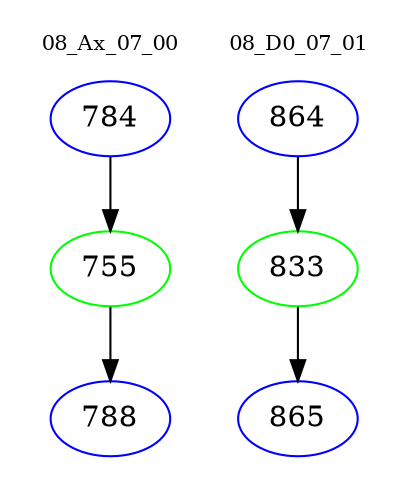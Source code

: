 digraph{
subgraph cluster_0 {
color = white
label = "08_Ax_07_00";
fontsize=10;
T0_784 [label="784", color="blue"]
T0_784 -> T0_755 [color="black"]
T0_755 [label="755", color="green"]
T0_755 -> T0_788 [color="black"]
T0_788 [label="788", color="blue"]
}
subgraph cluster_1 {
color = white
label = "08_D0_07_01";
fontsize=10;
T1_864 [label="864", color="blue"]
T1_864 -> T1_833 [color="black"]
T1_833 [label="833", color="green"]
T1_833 -> T1_865 [color="black"]
T1_865 [label="865", color="blue"]
}
}
